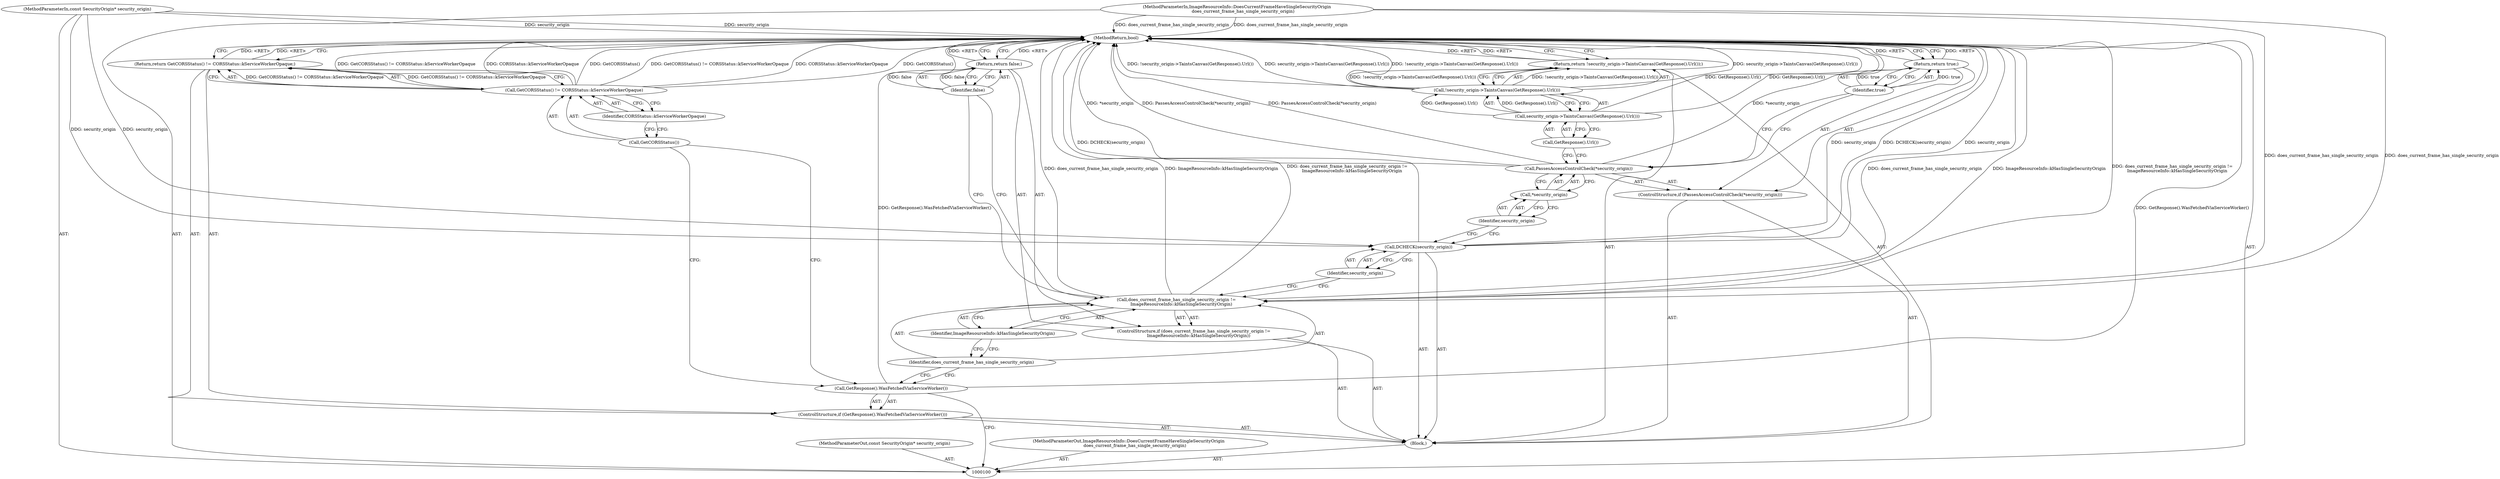 digraph "0_Chrome_fad67a5b73639d7211b24fd9bdb242e82039b765_0" {
"1000128" [label="(MethodReturn,bool)"];
"1000115" [label="(Identifier,false)"];
"1000114" [label="(Return,return false;)"];
"1000116" [label="(Call,DCHECK(security_origin))"];
"1000117" [label="(Identifier,security_origin)"];
"1000118" [label="(ControlStructure,if (PassesAccessControlCheck(*security_origin)))"];
"1000120" [label="(Call,*security_origin)"];
"1000121" [label="(Identifier,security_origin)"];
"1000119" [label="(Call,PassesAccessControlCheck(*security_origin))"];
"1000123" [label="(Identifier,true)"];
"1000122" [label="(Return,return true;)"];
"1000125" [label="(Call,!security_origin->TaintsCanvas(GetResponse().Url()))"];
"1000126" [label="(Call,security_origin->TaintsCanvas(GetResponse().Url()))"];
"1000124" [label="(Return,return !security_origin->TaintsCanvas(GetResponse().Url());)"];
"1000127" [label="(Call,GetResponse().Url())"];
"1000101" [label="(MethodParameterIn,const SecurityOrigin* security_origin)"];
"1000169" [label="(MethodParameterOut,const SecurityOrigin* security_origin)"];
"1000102" [label="(MethodParameterIn,ImageResourceInfo::DoesCurrentFrameHaveSingleSecurityOrigin\n         does_current_frame_has_single_security_origin)"];
"1000170" [label="(MethodParameterOut,ImageResourceInfo::DoesCurrentFrameHaveSingleSecurityOrigin\n         does_current_frame_has_single_security_origin)"];
"1000103" [label="(Block,)"];
"1000104" [label="(ControlStructure,if (GetResponse().WasFetchedViaServiceWorker()))"];
"1000105" [label="(Call,GetResponse().WasFetchedViaServiceWorker())"];
"1000107" [label="(Call,GetCORSStatus() != CORSStatus::kServiceWorkerOpaque)"];
"1000108" [label="(Call,GetCORSStatus())"];
"1000109" [label="(Identifier,CORSStatus::kServiceWorkerOpaque)"];
"1000106" [label="(Return,return GetCORSStatus() != CORSStatus::kServiceWorkerOpaque;)"];
"1000110" [label="(ControlStructure,if (does_current_frame_has_single_security_origin !=\n       ImageResourceInfo::kHasSingleSecurityOrigin))"];
"1000111" [label="(Call,does_current_frame_has_single_security_origin !=\n       ImageResourceInfo::kHasSingleSecurityOrigin)"];
"1000112" [label="(Identifier,does_current_frame_has_single_security_origin)"];
"1000113" [label="(Identifier,ImageResourceInfo::kHasSingleSecurityOrigin)"];
"1000128" -> "1000100"  [label="AST: "];
"1000128" -> "1000106"  [label="CFG: "];
"1000128" -> "1000114"  [label="CFG: "];
"1000128" -> "1000122"  [label="CFG: "];
"1000128" -> "1000124"  [label="CFG: "];
"1000122" -> "1000128"  [label="DDG: <RET>"];
"1000106" -> "1000128"  [label="DDG: <RET>"];
"1000116" -> "1000128"  [label="DDG: security_origin"];
"1000116" -> "1000128"  [label="DDG: DCHECK(security_origin)"];
"1000125" -> "1000128"  [label="DDG: security_origin->TaintsCanvas(GetResponse().Url())"];
"1000125" -> "1000128"  [label="DDG: !security_origin->TaintsCanvas(GetResponse().Url())"];
"1000107" -> "1000128"  [label="DDG: GetCORSStatus()"];
"1000107" -> "1000128"  [label="DDG: GetCORSStatus() != CORSStatus::kServiceWorkerOpaque"];
"1000107" -> "1000128"  [label="DDG: CORSStatus::kServiceWorkerOpaque"];
"1000105" -> "1000128"  [label="DDG: GetResponse().WasFetchedViaServiceWorker()"];
"1000126" -> "1000128"  [label="DDG: GetResponse().Url()"];
"1000119" -> "1000128"  [label="DDG: PassesAccessControlCheck(*security_origin)"];
"1000119" -> "1000128"  [label="DDG: *security_origin"];
"1000102" -> "1000128"  [label="DDG: does_current_frame_has_single_security_origin"];
"1000111" -> "1000128"  [label="DDG: does_current_frame_has_single_security_origin"];
"1000111" -> "1000128"  [label="DDG: ImageResourceInfo::kHasSingleSecurityOrigin"];
"1000111" -> "1000128"  [label="DDG: does_current_frame_has_single_security_origin !=\n       ImageResourceInfo::kHasSingleSecurityOrigin"];
"1000101" -> "1000128"  [label="DDG: security_origin"];
"1000124" -> "1000128"  [label="DDG: <RET>"];
"1000114" -> "1000128"  [label="DDG: <RET>"];
"1000115" -> "1000114"  [label="AST: "];
"1000115" -> "1000111"  [label="CFG: "];
"1000114" -> "1000115"  [label="CFG: "];
"1000115" -> "1000114"  [label="DDG: false"];
"1000114" -> "1000110"  [label="AST: "];
"1000114" -> "1000115"  [label="CFG: "];
"1000115" -> "1000114"  [label="AST: "];
"1000128" -> "1000114"  [label="CFG: "];
"1000114" -> "1000128"  [label="DDG: <RET>"];
"1000115" -> "1000114"  [label="DDG: false"];
"1000116" -> "1000103"  [label="AST: "];
"1000116" -> "1000117"  [label="CFG: "];
"1000117" -> "1000116"  [label="AST: "];
"1000121" -> "1000116"  [label="CFG: "];
"1000116" -> "1000128"  [label="DDG: security_origin"];
"1000116" -> "1000128"  [label="DDG: DCHECK(security_origin)"];
"1000101" -> "1000116"  [label="DDG: security_origin"];
"1000117" -> "1000116"  [label="AST: "];
"1000117" -> "1000111"  [label="CFG: "];
"1000116" -> "1000117"  [label="CFG: "];
"1000118" -> "1000103"  [label="AST: "];
"1000119" -> "1000118"  [label="AST: "];
"1000122" -> "1000118"  [label="AST: "];
"1000120" -> "1000119"  [label="AST: "];
"1000120" -> "1000121"  [label="CFG: "];
"1000121" -> "1000120"  [label="AST: "];
"1000119" -> "1000120"  [label="CFG: "];
"1000121" -> "1000120"  [label="AST: "];
"1000121" -> "1000116"  [label="CFG: "];
"1000120" -> "1000121"  [label="CFG: "];
"1000119" -> "1000118"  [label="AST: "];
"1000119" -> "1000120"  [label="CFG: "];
"1000120" -> "1000119"  [label="AST: "];
"1000123" -> "1000119"  [label="CFG: "];
"1000127" -> "1000119"  [label="CFG: "];
"1000119" -> "1000128"  [label="DDG: PassesAccessControlCheck(*security_origin)"];
"1000119" -> "1000128"  [label="DDG: *security_origin"];
"1000123" -> "1000122"  [label="AST: "];
"1000123" -> "1000119"  [label="CFG: "];
"1000122" -> "1000123"  [label="CFG: "];
"1000123" -> "1000122"  [label="DDG: true"];
"1000122" -> "1000118"  [label="AST: "];
"1000122" -> "1000123"  [label="CFG: "];
"1000123" -> "1000122"  [label="AST: "];
"1000128" -> "1000122"  [label="CFG: "];
"1000122" -> "1000128"  [label="DDG: <RET>"];
"1000123" -> "1000122"  [label="DDG: true"];
"1000125" -> "1000124"  [label="AST: "];
"1000125" -> "1000126"  [label="CFG: "];
"1000126" -> "1000125"  [label="AST: "];
"1000124" -> "1000125"  [label="CFG: "];
"1000125" -> "1000128"  [label="DDG: security_origin->TaintsCanvas(GetResponse().Url())"];
"1000125" -> "1000128"  [label="DDG: !security_origin->TaintsCanvas(GetResponse().Url())"];
"1000125" -> "1000124"  [label="DDG: !security_origin->TaintsCanvas(GetResponse().Url())"];
"1000126" -> "1000125"  [label="DDG: GetResponse().Url()"];
"1000126" -> "1000125"  [label="AST: "];
"1000126" -> "1000127"  [label="CFG: "];
"1000127" -> "1000126"  [label="AST: "];
"1000125" -> "1000126"  [label="CFG: "];
"1000126" -> "1000128"  [label="DDG: GetResponse().Url()"];
"1000126" -> "1000125"  [label="DDG: GetResponse().Url()"];
"1000124" -> "1000103"  [label="AST: "];
"1000124" -> "1000125"  [label="CFG: "];
"1000125" -> "1000124"  [label="AST: "];
"1000128" -> "1000124"  [label="CFG: "];
"1000124" -> "1000128"  [label="DDG: <RET>"];
"1000125" -> "1000124"  [label="DDG: !security_origin->TaintsCanvas(GetResponse().Url())"];
"1000127" -> "1000126"  [label="AST: "];
"1000127" -> "1000119"  [label="CFG: "];
"1000126" -> "1000127"  [label="CFG: "];
"1000101" -> "1000100"  [label="AST: "];
"1000101" -> "1000128"  [label="DDG: security_origin"];
"1000101" -> "1000116"  [label="DDG: security_origin"];
"1000169" -> "1000100"  [label="AST: "];
"1000102" -> "1000100"  [label="AST: "];
"1000102" -> "1000128"  [label="DDG: does_current_frame_has_single_security_origin"];
"1000102" -> "1000111"  [label="DDG: does_current_frame_has_single_security_origin"];
"1000170" -> "1000100"  [label="AST: "];
"1000103" -> "1000100"  [label="AST: "];
"1000104" -> "1000103"  [label="AST: "];
"1000110" -> "1000103"  [label="AST: "];
"1000116" -> "1000103"  [label="AST: "];
"1000118" -> "1000103"  [label="AST: "];
"1000124" -> "1000103"  [label="AST: "];
"1000104" -> "1000103"  [label="AST: "];
"1000105" -> "1000104"  [label="AST: "];
"1000106" -> "1000104"  [label="AST: "];
"1000105" -> "1000104"  [label="AST: "];
"1000105" -> "1000100"  [label="CFG: "];
"1000108" -> "1000105"  [label="CFG: "];
"1000112" -> "1000105"  [label="CFG: "];
"1000105" -> "1000128"  [label="DDG: GetResponse().WasFetchedViaServiceWorker()"];
"1000107" -> "1000106"  [label="AST: "];
"1000107" -> "1000109"  [label="CFG: "];
"1000108" -> "1000107"  [label="AST: "];
"1000109" -> "1000107"  [label="AST: "];
"1000106" -> "1000107"  [label="CFG: "];
"1000107" -> "1000128"  [label="DDG: GetCORSStatus()"];
"1000107" -> "1000128"  [label="DDG: GetCORSStatus() != CORSStatus::kServiceWorkerOpaque"];
"1000107" -> "1000128"  [label="DDG: CORSStatus::kServiceWorkerOpaque"];
"1000107" -> "1000106"  [label="DDG: GetCORSStatus() != CORSStatus::kServiceWorkerOpaque"];
"1000108" -> "1000107"  [label="AST: "];
"1000108" -> "1000105"  [label="CFG: "];
"1000109" -> "1000108"  [label="CFG: "];
"1000109" -> "1000107"  [label="AST: "];
"1000109" -> "1000108"  [label="CFG: "];
"1000107" -> "1000109"  [label="CFG: "];
"1000106" -> "1000104"  [label="AST: "];
"1000106" -> "1000107"  [label="CFG: "];
"1000107" -> "1000106"  [label="AST: "];
"1000128" -> "1000106"  [label="CFG: "];
"1000106" -> "1000128"  [label="DDG: <RET>"];
"1000107" -> "1000106"  [label="DDG: GetCORSStatus() != CORSStatus::kServiceWorkerOpaque"];
"1000110" -> "1000103"  [label="AST: "];
"1000111" -> "1000110"  [label="AST: "];
"1000114" -> "1000110"  [label="AST: "];
"1000111" -> "1000110"  [label="AST: "];
"1000111" -> "1000113"  [label="CFG: "];
"1000112" -> "1000111"  [label="AST: "];
"1000113" -> "1000111"  [label="AST: "];
"1000115" -> "1000111"  [label="CFG: "];
"1000117" -> "1000111"  [label="CFG: "];
"1000111" -> "1000128"  [label="DDG: does_current_frame_has_single_security_origin"];
"1000111" -> "1000128"  [label="DDG: ImageResourceInfo::kHasSingleSecurityOrigin"];
"1000111" -> "1000128"  [label="DDG: does_current_frame_has_single_security_origin !=\n       ImageResourceInfo::kHasSingleSecurityOrigin"];
"1000102" -> "1000111"  [label="DDG: does_current_frame_has_single_security_origin"];
"1000112" -> "1000111"  [label="AST: "];
"1000112" -> "1000105"  [label="CFG: "];
"1000113" -> "1000112"  [label="CFG: "];
"1000113" -> "1000111"  [label="AST: "];
"1000113" -> "1000112"  [label="CFG: "];
"1000111" -> "1000113"  [label="CFG: "];
}
